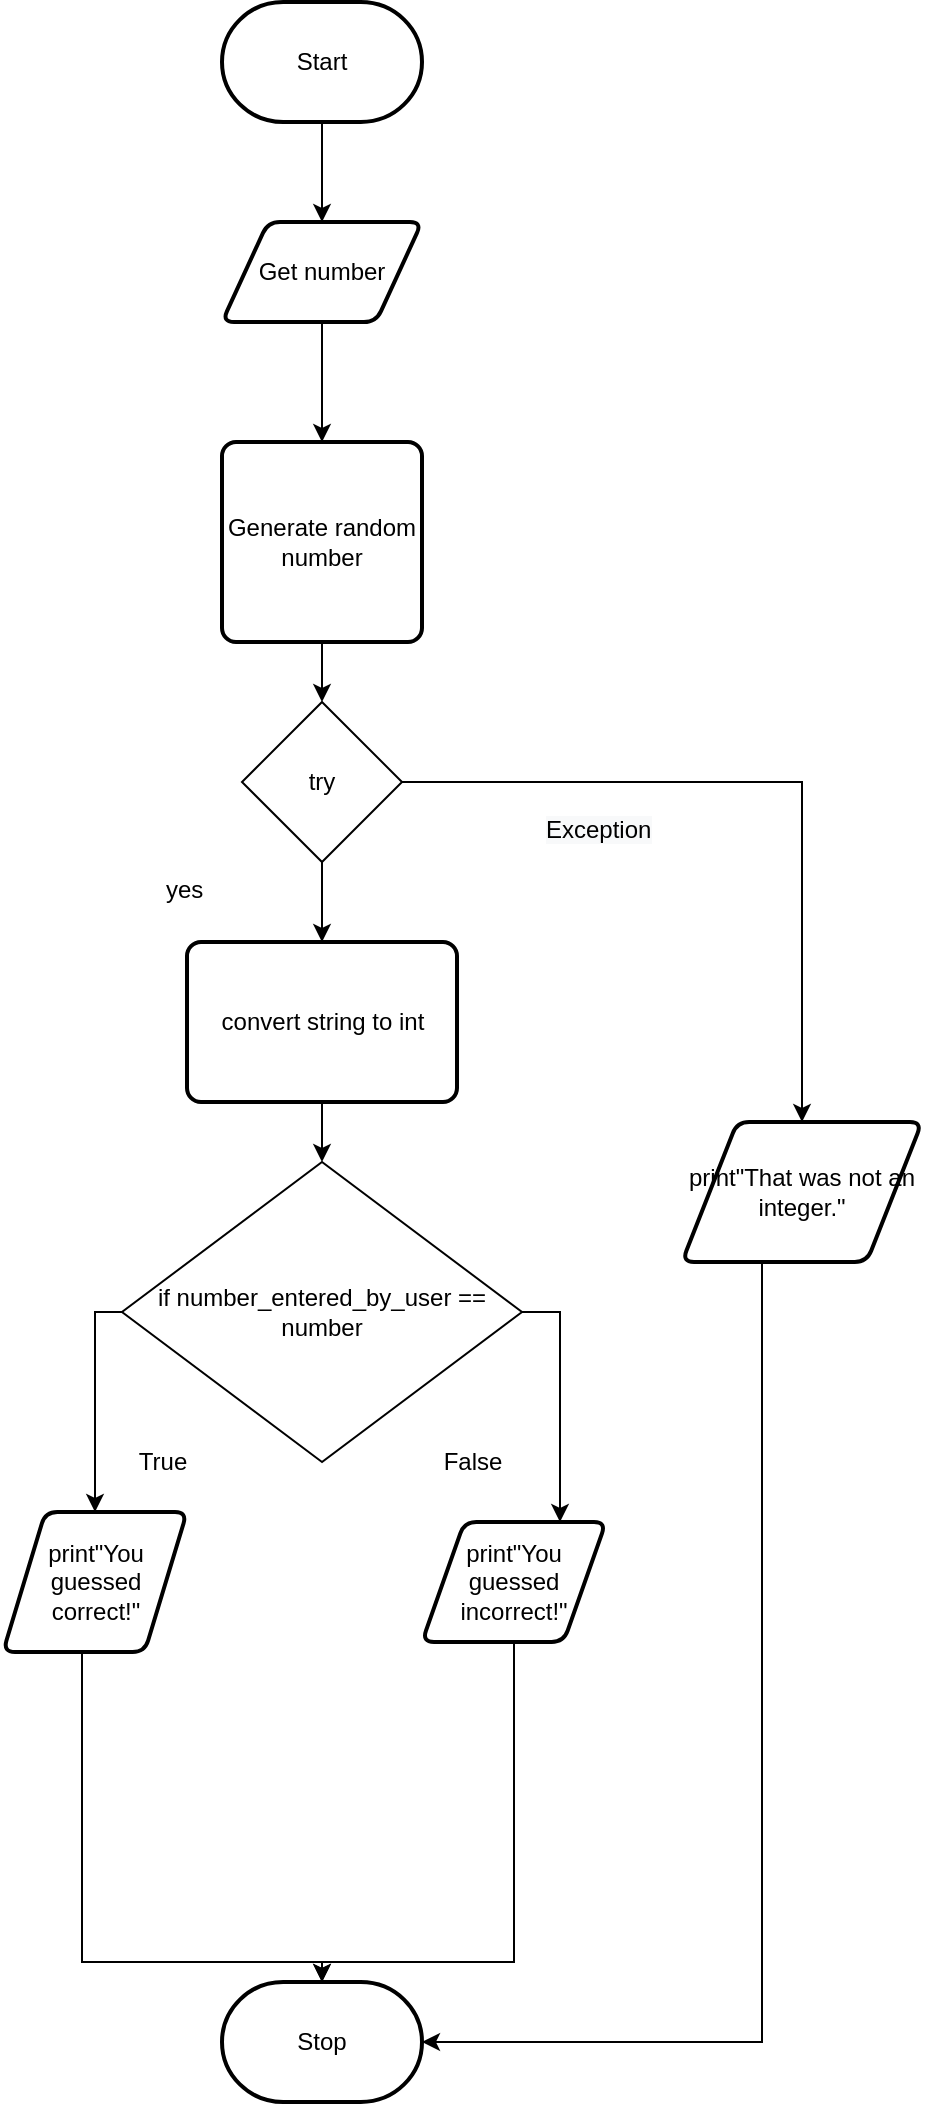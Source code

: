 <mxfile>
    <diagram id="Uj27u6g6IByhOTaoBkWt" name="Flowchart">
        <mxGraphModel dx="1074" dy="741" grid="1" gridSize="10" guides="1" tooltips="1" connect="1" arrows="1" fold="1" page="1" pageScale="1" pageWidth="827" pageHeight="1169" math="0" shadow="0">
            <root>
                <mxCell id="0"/>
                <mxCell id="1" parent="0"/>
                <mxCell id="67" style="edgeStyle=orthogonalEdgeStyle;rounded=0;html=1;exitX=0.5;exitY=1;exitDx=0;exitDy=0;entryX=0.5;entryY=0;entryDx=0;entryDy=0;" parent="1" source="3" target="62" edge="1">
                    <mxGeometry relative="1" as="geometry"/>
                </mxCell>
                <mxCell id="3" value="Get number" style="shape=parallelogram;html=1;strokeWidth=2;perimeter=parallelogramPerimeter;whiteSpace=wrap;rounded=1;arcSize=12;size=0.23;" parent="1" vertex="1">
                    <mxGeometry x="380" y="210" width="100" height="50" as="geometry"/>
                </mxCell>
                <mxCell id="75" style="edgeStyle=none;html=1;entryX=0.5;entryY=0;entryDx=0;entryDy=0;" parent="1" source="5" target="3" edge="1">
                    <mxGeometry relative="1" as="geometry"/>
                </mxCell>
                <mxCell id="5" value="Start" style="strokeWidth=2;html=1;shape=mxgraph.flowchart.terminator;whiteSpace=wrap;" parent="1" vertex="1">
                    <mxGeometry x="380" y="100" width="100" height="60" as="geometry"/>
                </mxCell>
                <mxCell id="11" value="Stop" style="strokeWidth=2;html=1;shape=mxgraph.flowchart.terminator;whiteSpace=wrap;" parent="1" vertex="1">
                    <mxGeometry x="380" y="1090" width="100" height="60" as="geometry"/>
                </mxCell>
                <mxCell id="102" style="edgeStyle=orthogonalEdgeStyle;rounded=0;html=1;entryX=0.5;entryY=0;entryDx=0;entryDy=0;entryPerimeter=0;" parent="1" source="23" target="11" edge="1">
                    <mxGeometry relative="1" as="geometry">
                        <mxPoint x="430" y="1080" as="targetPoint"/>
                        <Array as="points">
                            <mxPoint x="310" y="1080"/>
                            <mxPoint x="430" y="1080"/>
                        </Array>
                    </mxGeometry>
                </mxCell>
                <mxCell id="23" value="print&quot;You guessed correct!&quot;" style="shape=parallelogram;html=1;strokeWidth=2;perimeter=parallelogramPerimeter;whiteSpace=wrap;rounded=1;arcSize=12;size=0.23;" parent="1" vertex="1">
                    <mxGeometry x="270.5" y="855" width="92" height="70" as="geometry"/>
                </mxCell>
                <mxCell id="101" style="edgeStyle=orthogonalEdgeStyle;rounded=0;html=1;entryX=0.5;entryY=0;entryDx=0;entryDy=0;entryPerimeter=0;" parent="1" source="24" target="11" edge="1">
                    <mxGeometry relative="1" as="geometry">
                        <Array as="points">
                            <mxPoint x="526" y="1080"/>
                            <mxPoint x="430" y="1080"/>
                        </Array>
                    </mxGeometry>
                </mxCell>
                <mxCell id="24" value="print&quot;You guessed incorrect!&quot;" style="shape=parallelogram;html=1;strokeWidth=2;perimeter=parallelogramPerimeter;whiteSpace=wrap;rounded=1;arcSize=12;size=0.23;" parent="1" vertex="1">
                    <mxGeometry x="480" y="860" width="92" height="60" as="geometry"/>
                </mxCell>
                <mxCell id="103" style="edgeStyle=orthogonalEdgeStyle;html=1;entryX=0.5;entryY=0;entryDx=0;entryDy=0;rounded=0;" edge="1" parent="1" source="30" target="23">
                    <mxGeometry relative="1" as="geometry">
                        <Array as="points">
                            <mxPoint x="317" y="755"/>
                        </Array>
                    </mxGeometry>
                </mxCell>
                <mxCell id="106" style="edgeStyle=orthogonalEdgeStyle;rounded=0;html=1;entryX=0.75;entryY=0;entryDx=0;entryDy=0;" edge="1" parent="1" source="30" target="24">
                    <mxGeometry relative="1" as="geometry">
                        <mxPoint x="550" y="850" as="targetPoint"/>
                        <Array as="points">
                            <mxPoint x="549" y="755"/>
                        </Array>
                    </mxGeometry>
                </mxCell>
                <mxCell id="30" value="&lt;span&gt;if number_entered_by_user == number&lt;/span&gt;" style="rhombus;whiteSpace=wrap;html=1;direction=west;" parent="1" vertex="1">
                    <mxGeometry x="330" y="680" width="200" height="150" as="geometry"/>
                </mxCell>
                <mxCell id="53" value="True" style="text;html=1;resizable=0;autosize=1;align=center;verticalAlign=middle;points=[];fillColor=none;strokeColor=none;rounded=0;" parent="1" vertex="1">
                    <mxGeometry x="330" y="820" width="40" height="20" as="geometry"/>
                </mxCell>
                <mxCell id="90" style="edgeStyle=orthogonalEdgeStyle;rounded=0;html=1;entryX=0.5;entryY=0;entryDx=0;entryDy=0;" parent="1" source="62" target="74" edge="1">
                    <mxGeometry relative="1" as="geometry"/>
                </mxCell>
                <mxCell id="62" value="Generate random number" style="rounded=1;whiteSpace=wrap;html=1;absoluteArcSize=1;arcSize=14;strokeWidth=2;" parent="1" vertex="1">
                    <mxGeometry x="380" y="320" width="100" height="100" as="geometry"/>
                </mxCell>
                <mxCell id="82" style="edgeStyle=orthogonalEdgeStyle;html=1;entryX=0.5;entryY=0;entryDx=0;entryDy=0;rounded=0;" parent="1" source="74" target="80" edge="1">
                    <mxGeometry relative="1" as="geometry"/>
                </mxCell>
                <mxCell id="95" style="edgeStyle=orthogonalEdgeStyle;rounded=0;html=1;exitX=0.5;exitY=1;exitDx=0;exitDy=0;entryX=0.5;entryY=0;entryDx=0;entryDy=0;" parent="1" source="74" target="94" edge="1">
                    <mxGeometry relative="1" as="geometry"/>
                </mxCell>
                <mxCell id="74" value="try" style="rhombus;whiteSpace=wrap;html=1;" parent="1" vertex="1">
                    <mxGeometry x="390" y="450" width="80" height="80" as="geometry"/>
                </mxCell>
                <mxCell id="77" value="&lt;div style=&quot;text-align: center&quot;&gt;&lt;span&gt;&lt;font face=&quot;helvetica&quot;&gt;yes&lt;/font&gt;&lt;/span&gt;&lt;/div&gt;" style="text;whiteSpace=wrap;html=1;" parent="1" vertex="1">
                    <mxGeometry x="350" y="530" width="50" height="30" as="geometry"/>
                </mxCell>
                <mxCell id="78" value="&lt;span style=&quot;color: rgb(0 , 0 , 0) ; font-family: &amp;#34;helvetica&amp;#34; ; font-size: 12px ; font-style: normal ; font-weight: 400 ; letter-spacing: normal ; text-align: center ; text-indent: 0px ; text-transform: none ; word-spacing: 0px ; background-color: rgb(248 , 249 , 250) ; display: inline ; float: none&quot;&gt;Exception&lt;/span&gt;" style="text;whiteSpace=wrap;html=1;" parent="1" vertex="1">
                    <mxGeometry x="540" y="500" width="50" height="30" as="geometry"/>
                </mxCell>
                <mxCell id="83" style="edgeStyle=orthogonalEdgeStyle;rounded=0;html=1;entryX=1;entryY=0.5;entryDx=0;entryDy=0;entryPerimeter=0;" parent="1" source="80" target="11" edge="1">
                    <mxGeometry relative="1" as="geometry">
                        <Array as="points">
                            <mxPoint x="650" y="1120"/>
                        </Array>
                    </mxGeometry>
                </mxCell>
                <mxCell id="80" value="print&quot;That was not an integer.&quot;" style="shape=parallelogram;html=1;strokeWidth=2;perimeter=parallelogramPerimeter;whiteSpace=wrap;rounded=1;arcSize=12;size=0.23;" parent="1" vertex="1">
                    <mxGeometry x="610" y="660" width="120" height="70" as="geometry"/>
                </mxCell>
                <mxCell id="89" value="False" style="text;html=1;resizable=0;autosize=1;align=center;verticalAlign=middle;points=[];fillColor=none;strokeColor=none;rounded=0;" parent="1" vertex="1">
                    <mxGeometry x="480" y="820" width="50" height="20" as="geometry"/>
                </mxCell>
                <mxCell id="96" style="edgeStyle=orthogonalEdgeStyle;rounded=0;html=1;entryX=0.5;entryY=1;entryDx=0;entryDy=0;" parent="1" source="94" target="30" edge="1">
                    <mxGeometry relative="1" as="geometry"/>
                </mxCell>
                <mxCell id="94" value="convert string to int" style="rounded=1;whiteSpace=wrap;html=1;absoluteArcSize=1;arcSize=14;strokeWidth=2;" parent="1" vertex="1">
                    <mxGeometry x="362.5" y="570" width="135" height="80" as="geometry"/>
                </mxCell>
            </root>
        </mxGraphModel>
    </diagram>
</mxfile>